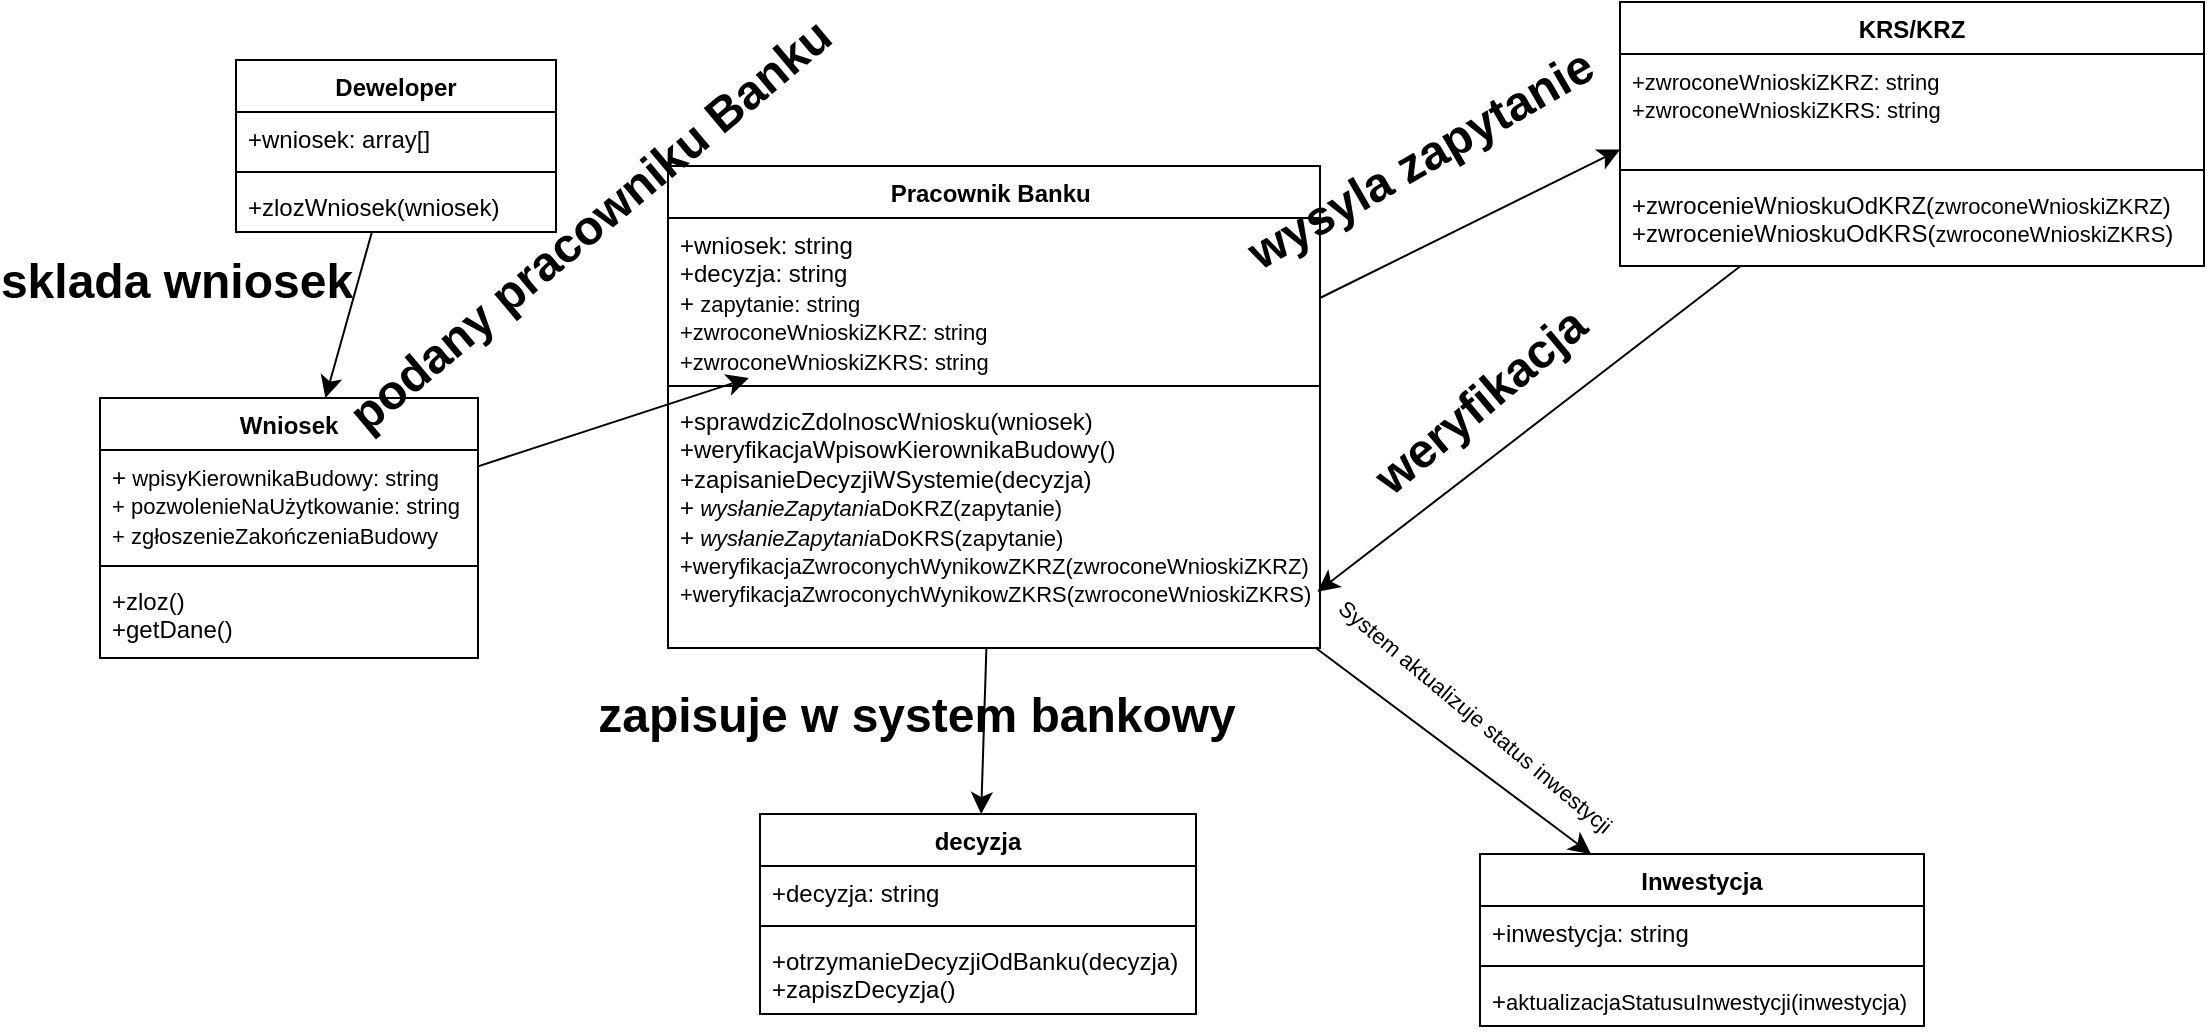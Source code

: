 <mxfile version="26.1.1">
  <diagram name="Page-1" id="ZMDGtqN0en6jg-L2QFGo">
    <mxGraphModel dx="1266" dy="1055" grid="0" gridSize="10" guides="1" tooltips="1" connect="1" arrows="1" fold="1" page="0" pageScale="1" pageWidth="827" pageHeight="1169" math="0" shadow="0">
      <root>
        <mxCell id="0" />
        <mxCell id="1" parent="0" />
        <mxCell id="YKdg2xbD3e_ssRTxhnKq-1" value="decyzja" style="swimlane;fontStyle=1;align=center;verticalAlign=top;childLayout=stackLayout;horizontal=1;startSize=26;horizontalStack=0;resizeParent=1;resizeParentMax=0;resizeLast=0;collapsible=1;marginBottom=0;whiteSpace=wrap;html=1;" vertex="1" parent="1">
          <mxGeometry x="402" y="344" width="218" height="100" as="geometry" />
        </mxCell>
        <mxCell id="YKdg2xbD3e_ssRTxhnKq-2" value="&lt;div&gt;+decyzja: string&lt;/div&gt;&lt;div&gt;&lt;br&gt;&lt;/div&gt;" style="text;strokeColor=none;fillColor=none;align=left;verticalAlign=top;spacingLeft=4;spacingRight=4;overflow=hidden;rotatable=0;points=[[0,0.5],[1,0.5]];portConstraint=eastwest;whiteSpace=wrap;html=1;" vertex="1" parent="YKdg2xbD3e_ssRTxhnKq-1">
          <mxGeometry y="26" width="218" height="26" as="geometry" />
        </mxCell>
        <mxCell id="YKdg2xbD3e_ssRTxhnKq-3" value="" style="line;strokeWidth=1;fillColor=none;align=left;verticalAlign=middle;spacingTop=-1;spacingLeft=3;spacingRight=3;rotatable=0;labelPosition=right;points=[];portConstraint=eastwest;strokeColor=inherit;" vertex="1" parent="YKdg2xbD3e_ssRTxhnKq-1">
          <mxGeometry y="52" width="218" height="8" as="geometry" />
        </mxCell>
        <mxCell id="YKdg2xbD3e_ssRTxhnKq-4" value="+otrzymanieDecyzjiOdBanku(decyzja)&lt;div&gt;+zapiszDecyzja()&lt;/div&gt;" style="text;strokeColor=none;fillColor=none;align=left;verticalAlign=top;spacingLeft=4;spacingRight=4;overflow=hidden;rotatable=0;points=[[0,0.5],[1,0.5]];portConstraint=eastwest;whiteSpace=wrap;html=1;" vertex="1" parent="YKdg2xbD3e_ssRTxhnKq-1">
          <mxGeometry y="60" width="218" height="40" as="geometry" />
        </mxCell>
        <mxCell id="YKdg2xbD3e_ssRTxhnKq-26" style="edgeStyle=none;curved=1;rounded=0;orthogonalLoop=1;jettySize=auto;html=1;fontSize=12;startSize=8;endSize=8;" edge="1" parent="1" source="YKdg2xbD3e_ssRTxhnKq-5" target="YKdg2xbD3e_ssRTxhnKq-13">
          <mxGeometry relative="1" as="geometry" />
        </mxCell>
        <mxCell id="YKdg2xbD3e_ssRTxhnKq-5" value="Deweloper" style="swimlane;fontStyle=1;align=center;verticalAlign=top;childLayout=stackLayout;horizontal=1;startSize=26;horizontalStack=0;resizeParent=1;resizeParentMax=0;resizeLast=0;collapsible=1;marginBottom=0;whiteSpace=wrap;html=1;" vertex="1" parent="1">
          <mxGeometry x="140" y="-33" width="160" height="86" as="geometry" />
        </mxCell>
        <mxCell id="YKdg2xbD3e_ssRTxhnKq-6" value="+wniosek: array[]" style="text;strokeColor=none;fillColor=none;align=left;verticalAlign=top;spacingLeft=4;spacingRight=4;overflow=hidden;rotatable=0;points=[[0,0.5],[1,0.5]];portConstraint=eastwest;whiteSpace=wrap;html=1;" vertex="1" parent="YKdg2xbD3e_ssRTxhnKq-5">
          <mxGeometry y="26" width="160" height="26" as="geometry" />
        </mxCell>
        <mxCell id="YKdg2xbD3e_ssRTxhnKq-7" value="" style="line;strokeWidth=1;fillColor=none;align=left;verticalAlign=middle;spacingTop=-1;spacingLeft=3;spacingRight=3;rotatable=0;labelPosition=right;points=[];portConstraint=eastwest;strokeColor=inherit;" vertex="1" parent="YKdg2xbD3e_ssRTxhnKq-5">
          <mxGeometry y="52" width="160" height="8" as="geometry" />
        </mxCell>
        <mxCell id="YKdg2xbD3e_ssRTxhnKq-8" value="+zlozWniosek(wniosek)" style="text;strokeColor=none;fillColor=none;align=left;verticalAlign=top;spacingLeft=4;spacingRight=4;overflow=hidden;rotatable=0;points=[[0,0.5],[1,0.5]];portConstraint=eastwest;whiteSpace=wrap;html=1;" vertex="1" parent="YKdg2xbD3e_ssRTxhnKq-5">
          <mxGeometry y="60" width="160" height="26" as="geometry" />
        </mxCell>
        <mxCell id="YKdg2xbD3e_ssRTxhnKq-9" value="Inwestycja" style="swimlane;fontStyle=1;align=center;verticalAlign=top;childLayout=stackLayout;horizontal=1;startSize=26;horizontalStack=0;resizeParent=1;resizeParentMax=0;resizeLast=0;collapsible=1;marginBottom=0;whiteSpace=wrap;html=1;" vertex="1" parent="1">
          <mxGeometry x="762" y="364" width="222" height="86" as="geometry" />
        </mxCell>
        <mxCell id="YKdg2xbD3e_ssRTxhnKq-10" value="+inwestycja: string" style="text;strokeColor=none;fillColor=none;align=left;verticalAlign=top;spacingLeft=4;spacingRight=4;overflow=hidden;rotatable=0;points=[[0,0.5],[1,0.5]];portConstraint=eastwest;whiteSpace=wrap;html=1;" vertex="1" parent="YKdg2xbD3e_ssRTxhnKq-9">
          <mxGeometry y="26" width="222" height="26" as="geometry" />
        </mxCell>
        <mxCell id="YKdg2xbD3e_ssRTxhnKq-11" value="" style="line;strokeWidth=1;fillColor=none;align=left;verticalAlign=middle;spacingTop=-1;spacingLeft=3;spacingRight=3;rotatable=0;labelPosition=right;points=[];portConstraint=eastwest;strokeColor=inherit;" vertex="1" parent="YKdg2xbD3e_ssRTxhnKq-9">
          <mxGeometry y="52" width="222" height="8" as="geometry" />
        </mxCell>
        <mxCell id="YKdg2xbD3e_ssRTxhnKq-12" value="+&lt;span style=&quot;font-size: 11px;&quot;&gt;aktualizacjaStatusuInwestycji(inwestycja)&lt;/span&gt;" style="text;strokeColor=none;fillColor=none;align=left;verticalAlign=top;spacingLeft=4;spacingRight=4;overflow=hidden;rotatable=0;points=[[0,0.5],[1,0.5]];portConstraint=eastwest;whiteSpace=wrap;html=1;" vertex="1" parent="YKdg2xbD3e_ssRTxhnKq-9">
          <mxGeometry y="60" width="222" height="26" as="geometry" />
        </mxCell>
        <mxCell id="YKdg2xbD3e_ssRTxhnKq-27" style="edgeStyle=none;curved=1;rounded=0;orthogonalLoop=1;jettySize=auto;html=1;fontSize=12;startSize=8;endSize=8;" edge="1" parent="1" source="YKdg2xbD3e_ssRTxhnKq-13" target="YKdg2xbD3e_ssRTxhnKq-18">
          <mxGeometry relative="1" as="geometry" />
        </mxCell>
        <mxCell id="YKdg2xbD3e_ssRTxhnKq-13" value="Wniosek" style="swimlane;fontStyle=1;align=center;verticalAlign=top;childLayout=stackLayout;horizontal=1;startSize=26;horizontalStack=0;resizeParent=1;resizeParentMax=0;resizeLast=0;collapsible=1;marginBottom=0;whiteSpace=wrap;html=1;" vertex="1" parent="1">
          <mxGeometry x="72" y="136" width="189" height="130" as="geometry" />
        </mxCell>
        <mxCell id="YKdg2xbD3e_ssRTxhnKq-14" value="+&lt;span style=&quot;font-size: 11px; text-indent: 34.8px;&quot;&gt;&amp;nbsp;wpisyKierownikaBudowy: string&lt;/span&gt;&lt;div&gt;&lt;span style=&quot;font-size: 11px; text-indent: 34.8px;&quot;&gt;+&lt;/span&gt;&lt;span style=&quot;font-size: 11px; text-indent: 34.8px;&quot;&gt;&amp;nbsp;pozwolenieNaUżytkowanie: string&lt;/span&gt;&lt;/div&gt;&lt;div&gt;&lt;span style=&quot;font-size: 11px; text-indent: 34.8px;&quot;&gt;+&lt;/span&gt;&lt;span style=&quot;font-size: 11px; text-indent: 34.8px;&quot;&gt;&amp;nbsp;zgłoszenieZakończeniaBudowy&lt;/span&gt;&lt;/div&gt;" style="text;strokeColor=none;fillColor=none;align=left;verticalAlign=top;spacingLeft=4;spacingRight=4;overflow=hidden;rotatable=0;points=[[0,0.5],[1,0.5]];portConstraint=eastwest;whiteSpace=wrap;html=1;" vertex="1" parent="YKdg2xbD3e_ssRTxhnKq-13">
          <mxGeometry y="26" width="189" height="54" as="geometry" />
        </mxCell>
        <mxCell id="YKdg2xbD3e_ssRTxhnKq-15" value="" style="line;strokeWidth=1;fillColor=none;align=left;verticalAlign=middle;spacingTop=-1;spacingLeft=3;spacingRight=3;rotatable=0;labelPosition=right;points=[];portConstraint=eastwest;strokeColor=inherit;" vertex="1" parent="YKdg2xbD3e_ssRTxhnKq-13">
          <mxGeometry y="80" width="189" height="8" as="geometry" />
        </mxCell>
        <mxCell id="YKdg2xbD3e_ssRTxhnKq-16" value="+zloz()&lt;div&gt;+getDane()&lt;/div&gt;" style="text;strokeColor=none;fillColor=none;align=left;verticalAlign=top;spacingLeft=4;spacingRight=4;overflow=hidden;rotatable=0;points=[[0,0.5],[1,0.5]];portConstraint=eastwest;whiteSpace=wrap;html=1;" vertex="1" parent="YKdg2xbD3e_ssRTxhnKq-13">
          <mxGeometry y="88" width="189" height="42" as="geometry" />
        </mxCell>
        <mxCell id="YKdg2xbD3e_ssRTxhnKq-25" style="edgeStyle=none;curved=1;rounded=0;orthogonalLoop=1;jettySize=auto;html=1;fontSize=12;startSize=8;endSize=8;" edge="1" parent="1" source="YKdg2xbD3e_ssRTxhnKq-17" target="YKdg2xbD3e_ssRTxhnKq-1">
          <mxGeometry relative="1" as="geometry" />
        </mxCell>
        <mxCell id="YKdg2xbD3e_ssRTxhnKq-36" style="edgeStyle=none;curved=1;rounded=0;orthogonalLoop=1;jettySize=auto;html=1;entryX=0.25;entryY=0;entryDx=0;entryDy=0;fontSize=12;startSize=8;endSize=8;" edge="1" parent="1" source="YKdg2xbD3e_ssRTxhnKq-17" target="YKdg2xbD3e_ssRTxhnKq-9">
          <mxGeometry relative="1" as="geometry" />
        </mxCell>
        <mxCell id="YKdg2xbD3e_ssRTxhnKq-17" value="Pracownik Banku&amp;nbsp;" style="swimlane;fontStyle=1;align=center;verticalAlign=top;childLayout=stackLayout;horizontal=1;startSize=26;horizontalStack=0;resizeParent=1;resizeParentMax=0;resizeLast=0;collapsible=1;marginBottom=0;whiteSpace=wrap;html=1;" vertex="1" parent="1">
          <mxGeometry x="356" y="20" width="326" height="241" as="geometry" />
        </mxCell>
        <mxCell id="YKdg2xbD3e_ssRTxhnKq-18" value="+wniosek: string&lt;br&gt;&lt;div&gt;+decyzja: string&lt;/div&gt;&lt;div&gt;+&lt;span style=&quot;caret-color: rgb(95, 161, 55); font-size: 11px;&quot;&gt;&amp;nbsp;zapytanie: string&lt;/span&gt;&lt;/div&gt;&lt;div&gt;&lt;span style=&quot;caret-color: rgb(95, 161, 55); font-size: 11px;&quot;&gt;+zwroconeWnioskiZKRZ: string&lt;/span&gt;&lt;/div&gt;&lt;div&gt;&lt;span style=&quot;caret-color: rgb(95, 161, 55); font-size: 11px;&quot;&gt;&lt;span style=&quot;caret-color: rgb(95, 161, 55);&quot;&gt;+zwroconeWnioskiZKRS: string&lt;/span&gt;&lt;br&gt;&lt;/span&gt;&lt;/div&gt;" style="text;strokeColor=none;fillColor=none;align=left;verticalAlign=top;spacingLeft=4;spacingRight=4;overflow=hidden;rotatable=0;points=[[0,0.5],[1,0.5]];portConstraint=eastwest;whiteSpace=wrap;html=1;fontColor=default;" vertex="1" parent="YKdg2xbD3e_ssRTxhnKq-17">
          <mxGeometry y="26" width="326" height="80" as="geometry" />
        </mxCell>
        <mxCell id="YKdg2xbD3e_ssRTxhnKq-19" value="" style="line;strokeWidth=1;fillColor=none;align=left;verticalAlign=middle;spacingTop=-1;spacingLeft=3;spacingRight=3;rotatable=0;labelPosition=right;points=[];portConstraint=eastwest;strokeColor=inherit;" vertex="1" parent="YKdg2xbD3e_ssRTxhnKq-17">
          <mxGeometry y="106" width="326" height="8" as="geometry" />
        </mxCell>
        <mxCell id="YKdg2xbD3e_ssRTxhnKq-20" value="&lt;span style=&quot;&quot;&gt;+sprawdzicZdolnoscWniosku(wniosek)&lt;/span&gt;&lt;div&gt;&lt;span style=&quot;&quot;&gt;+weryfikacjaWpisowKierownikaBudowy()&lt;/span&gt;&lt;/div&gt;&lt;div&gt;&lt;span style=&quot;&quot;&gt;+zapisanieDecyzjiWSystemie(decyzja)&lt;/span&gt;&lt;/div&gt;&lt;div&gt;&lt;span style=&quot;&quot;&gt;+&lt;i style=&quot;font-size: 11px;&quot;&gt;&amp;nbsp;wysłanieZapytani&lt;/i&gt;&lt;span style=&quot;font-size: 11px;&quot;&gt;aDoKRZ(zapytanie)&lt;/span&gt;&lt;/span&gt;&lt;/div&gt;&lt;div&gt;&lt;span style=&quot;font-size: 11px;&quot;&gt;&lt;span style=&quot;caret-color: rgb(0, 0, 0); font-size: 12px;&quot;&gt;+&lt;/span&gt;&lt;i style=&quot;&quot;&gt;&amp;nbsp;wysłanieZapytani&lt;/i&gt;&lt;span style=&quot;&quot;&gt;aDoKRS(zapytanie)&lt;/span&gt;&lt;br&gt;&lt;/span&gt;&lt;/div&gt;&lt;div&gt;&lt;span style=&quot;&quot;&gt;&lt;span style=&quot;font-size: 11px;&quot;&gt;&lt;span style=&quot;&quot;&gt;+weryfikacjaZwroconychWynikowZKRZ(&lt;/span&gt;&lt;/span&gt;&lt;span style=&quot;caret-color: rgb(95, 161, 55); font-size: 11px;&quot;&gt;zwroconeWnioskiZKRZ&lt;/span&gt;&lt;span style=&quot;font-size: 11px;&quot;&gt;)&lt;/span&gt;&lt;/span&gt;&lt;/div&gt;&lt;div&gt;&lt;span style=&quot;&quot;&gt;&lt;span style=&quot;font-size: 11px;&quot;&gt;&lt;span style=&quot;&quot;&gt;&lt;span style=&quot;caret-color: rgb(95, 161, 55);&quot;&gt;+weryfikacjaZwroconychWynikowZKRS(&lt;/span&gt;&lt;/span&gt;&lt;/span&gt;&lt;span style=&quot;caret-color: rgb(95, 161, 55); font-size: 11px;&quot;&gt;zwroconeWnioskiZKRS&lt;/span&gt;&lt;span style=&quot;caret-color: rgb(95, 161, 55); font-size: 11px;&quot;&gt;)&lt;/span&gt;&lt;/span&gt;&lt;/div&gt;" style="text;strokeColor=none;fillColor=none;align=left;verticalAlign=top;spacingLeft=4;spacingRight=4;overflow=hidden;rotatable=0;points=[[0,0.5],[1,0.5]];portConstraint=eastwest;whiteSpace=wrap;html=1;fontColor=#000000;" vertex="1" parent="YKdg2xbD3e_ssRTxhnKq-17">
          <mxGeometry y="114" width="326" height="127" as="geometry" />
        </mxCell>
        <mxCell id="YKdg2xbD3e_ssRTxhnKq-21" value="KRS/KRZ" style="swimlane;fontStyle=1;align=center;verticalAlign=top;childLayout=stackLayout;horizontal=1;startSize=26;horizontalStack=0;resizeParent=1;resizeParentMax=0;resizeLast=0;collapsible=1;marginBottom=0;whiteSpace=wrap;html=1;" vertex="1" parent="1">
          <mxGeometry x="832" y="-62" width="292" height="132" as="geometry" />
        </mxCell>
        <mxCell id="YKdg2xbD3e_ssRTxhnKq-22" value="&lt;div&gt;&lt;span style=&quot;caret-color: rgb(95, 161, 55); font-size: 11px;&quot;&gt;+zwroconeWnioskiZKRZ: string&lt;/span&gt;&lt;/div&gt;&lt;div&gt;&lt;span style=&quot;caret-color: rgb(95, 161, 55); font-size: 11px;&quot;&gt;&lt;span style=&quot;caret-color: rgb(95, 161, 55);&quot;&gt;+zwroconeWnioskiZKRS: string&lt;/span&gt;&lt;/span&gt;&lt;/div&gt;" style="text;strokeColor=none;fillColor=none;align=left;verticalAlign=top;spacingLeft=4;spacingRight=4;overflow=hidden;rotatable=0;points=[[0,0.5],[1,0.5]];portConstraint=eastwest;whiteSpace=wrap;html=1;fontColor=default;" vertex="1" parent="YKdg2xbD3e_ssRTxhnKq-21">
          <mxGeometry y="26" width="292" height="54" as="geometry" />
        </mxCell>
        <mxCell id="YKdg2xbD3e_ssRTxhnKq-23" value="" style="line;strokeWidth=1;fillColor=none;align=left;verticalAlign=middle;spacingTop=-1;spacingLeft=3;spacingRight=3;rotatable=0;labelPosition=right;points=[];portConstraint=eastwest;strokeColor=inherit;" vertex="1" parent="YKdg2xbD3e_ssRTxhnKq-21">
          <mxGeometry y="80" width="292" height="8" as="geometry" />
        </mxCell>
        <mxCell id="YKdg2xbD3e_ssRTxhnKq-24" value="+zwrocenieWnioskuOdKRZ(&lt;span style=&quot;caret-color: rgb(95, 161, 55); font-size: 11px;&quot;&gt;zwroconeWnioskiZKRZ&lt;/span&gt;)&lt;div&gt;+zwrocenieWnioskuOdKRS(&lt;span style=&quot;caret-color: rgb(95, 161, 55); font-size: 11px;&quot;&gt;zwroconeWnioskiZKRS&lt;/span&gt;)&lt;br&gt;&lt;/div&gt;" style="text;strokeColor=none;fillColor=none;align=left;verticalAlign=top;spacingLeft=4;spacingRight=4;overflow=hidden;rotatable=0;points=[[0,0.5],[1,0.5]];portConstraint=eastwest;whiteSpace=wrap;html=1;fontColor=default;" vertex="1" parent="YKdg2xbD3e_ssRTxhnKq-21">
          <mxGeometry y="88" width="292" height="44" as="geometry" />
        </mxCell>
        <mxCell id="YKdg2xbD3e_ssRTxhnKq-28" style="edgeStyle=none;curved=1;rounded=0;orthogonalLoop=1;jettySize=auto;html=1;entryX=0;entryY=0.885;entryDx=0;entryDy=0;entryPerimeter=0;fontSize=12;startSize=8;endSize=8;exitX=1;exitY=0.5;exitDx=0;exitDy=0;" edge="1" parent="1" source="YKdg2xbD3e_ssRTxhnKq-18" target="YKdg2xbD3e_ssRTxhnKq-22">
          <mxGeometry relative="1" as="geometry" />
        </mxCell>
        <mxCell id="YKdg2xbD3e_ssRTxhnKq-29" value="sklada wniosek" style="text;strokeColor=none;fillColor=none;html=1;fontSize=24;fontStyle=1;verticalAlign=middle;align=center;" vertex="1" parent="1">
          <mxGeometry x="40" y="58" width="140" height="40" as="geometry" />
        </mxCell>
        <mxCell id="YKdg2xbD3e_ssRTxhnKq-30" value="wysyla zapytanie" style="text;strokeColor=none;fillColor=none;html=1;fontSize=24;fontStyle=1;verticalAlign=middle;align=center;rotation=-30;" vertex="1" parent="1">
          <mxGeometry x="662" y="-3" width="140" height="40" as="geometry" />
        </mxCell>
        <mxCell id="YKdg2xbD3e_ssRTxhnKq-31" value="weryfikacja" style="text;strokeColor=none;fillColor=none;html=1;fontSize=24;fontStyle=1;verticalAlign=middle;align=center;rotation=-40;" vertex="1" parent="1">
          <mxGeometry x="692" y="118" width="140" height="40" as="geometry" />
        </mxCell>
        <mxCell id="YKdg2xbD3e_ssRTxhnKq-32" style="edgeStyle=none;curved=1;rounded=0;orthogonalLoop=1;jettySize=auto;html=1;entryX=0.996;entryY=0.779;entryDx=0;entryDy=0;entryPerimeter=0;fontSize=12;startSize=8;endSize=8;" edge="1" parent="1" source="YKdg2xbD3e_ssRTxhnKq-21" target="YKdg2xbD3e_ssRTxhnKq-20">
          <mxGeometry relative="1" as="geometry" />
        </mxCell>
        <mxCell id="YKdg2xbD3e_ssRTxhnKq-33" value="zapisuje w system bankowy" style="text;strokeColor=none;fillColor=none;html=1;fontSize=24;fontStyle=1;verticalAlign=middle;align=center;rotation=0;" vertex="1" parent="1">
          <mxGeometry x="410" y="275" width="140" height="40" as="geometry" />
        </mxCell>
        <mxCell id="YKdg2xbD3e_ssRTxhnKq-34" value="&lt;p style=&quot;margin: 0px 0px 8px 35.4px; font-style: normal; font-variant-caps: normal; font-weight: normal; font-stretch: normal; font-size: 11px; line-height: normal; font-size-adjust: none; font-kerning: auto; font-variant-alternates: normal; font-variant-ligatures: normal; font-variant-numeric: normal; font-variant-east-asian: normal; font-variant-position: normal; font-variant-emoji: normal; font-feature-settings: normal; font-optical-sizing: auto; font-variation-settings: normal;&quot;&gt;System aktualizuje status inwestycji&lt;/p&gt;" style="text;strokeColor=none;fillColor=none;html=1;fontSize=24;fontStyle=1;verticalAlign=middle;align=center;rotation=40;" vertex="1" parent="1">
          <mxGeometry x="674" y="266" width="140" height="40" as="geometry" />
        </mxCell>
        <mxCell id="YKdg2xbD3e_ssRTxhnKq-37" value="podany pracowniku Banku" style="text;strokeColor=none;fillColor=none;html=1;fontSize=24;fontStyle=1;verticalAlign=middle;align=center;rotation=-40;" vertex="1" parent="1">
          <mxGeometry x="247" y="30" width="140" height="40" as="geometry" />
        </mxCell>
      </root>
    </mxGraphModel>
  </diagram>
</mxfile>

